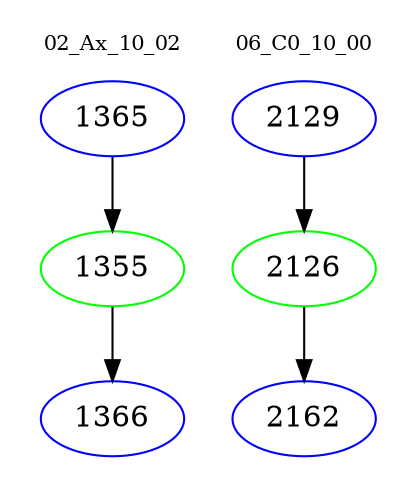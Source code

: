 digraph{
subgraph cluster_0 {
color = white
label = "02_Ax_10_02";
fontsize=10;
T0_1365 [label="1365", color="blue"]
T0_1365 -> T0_1355 [color="black"]
T0_1355 [label="1355", color="green"]
T0_1355 -> T0_1366 [color="black"]
T0_1366 [label="1366", color="blue"]
}
subgraph cluster_1 {
color = white
label = "06_C0_10_00";
fontsize=10;
T1_2129 [label="2129", color="blue"]
T1_2129 -> T1_2126 [color="black"]
T1_2126 [label="2126", color="green"]
T1_2126 -> T1_2162 [color="black"]
T1_2162 [label="2162", color="blue"]
}
}
